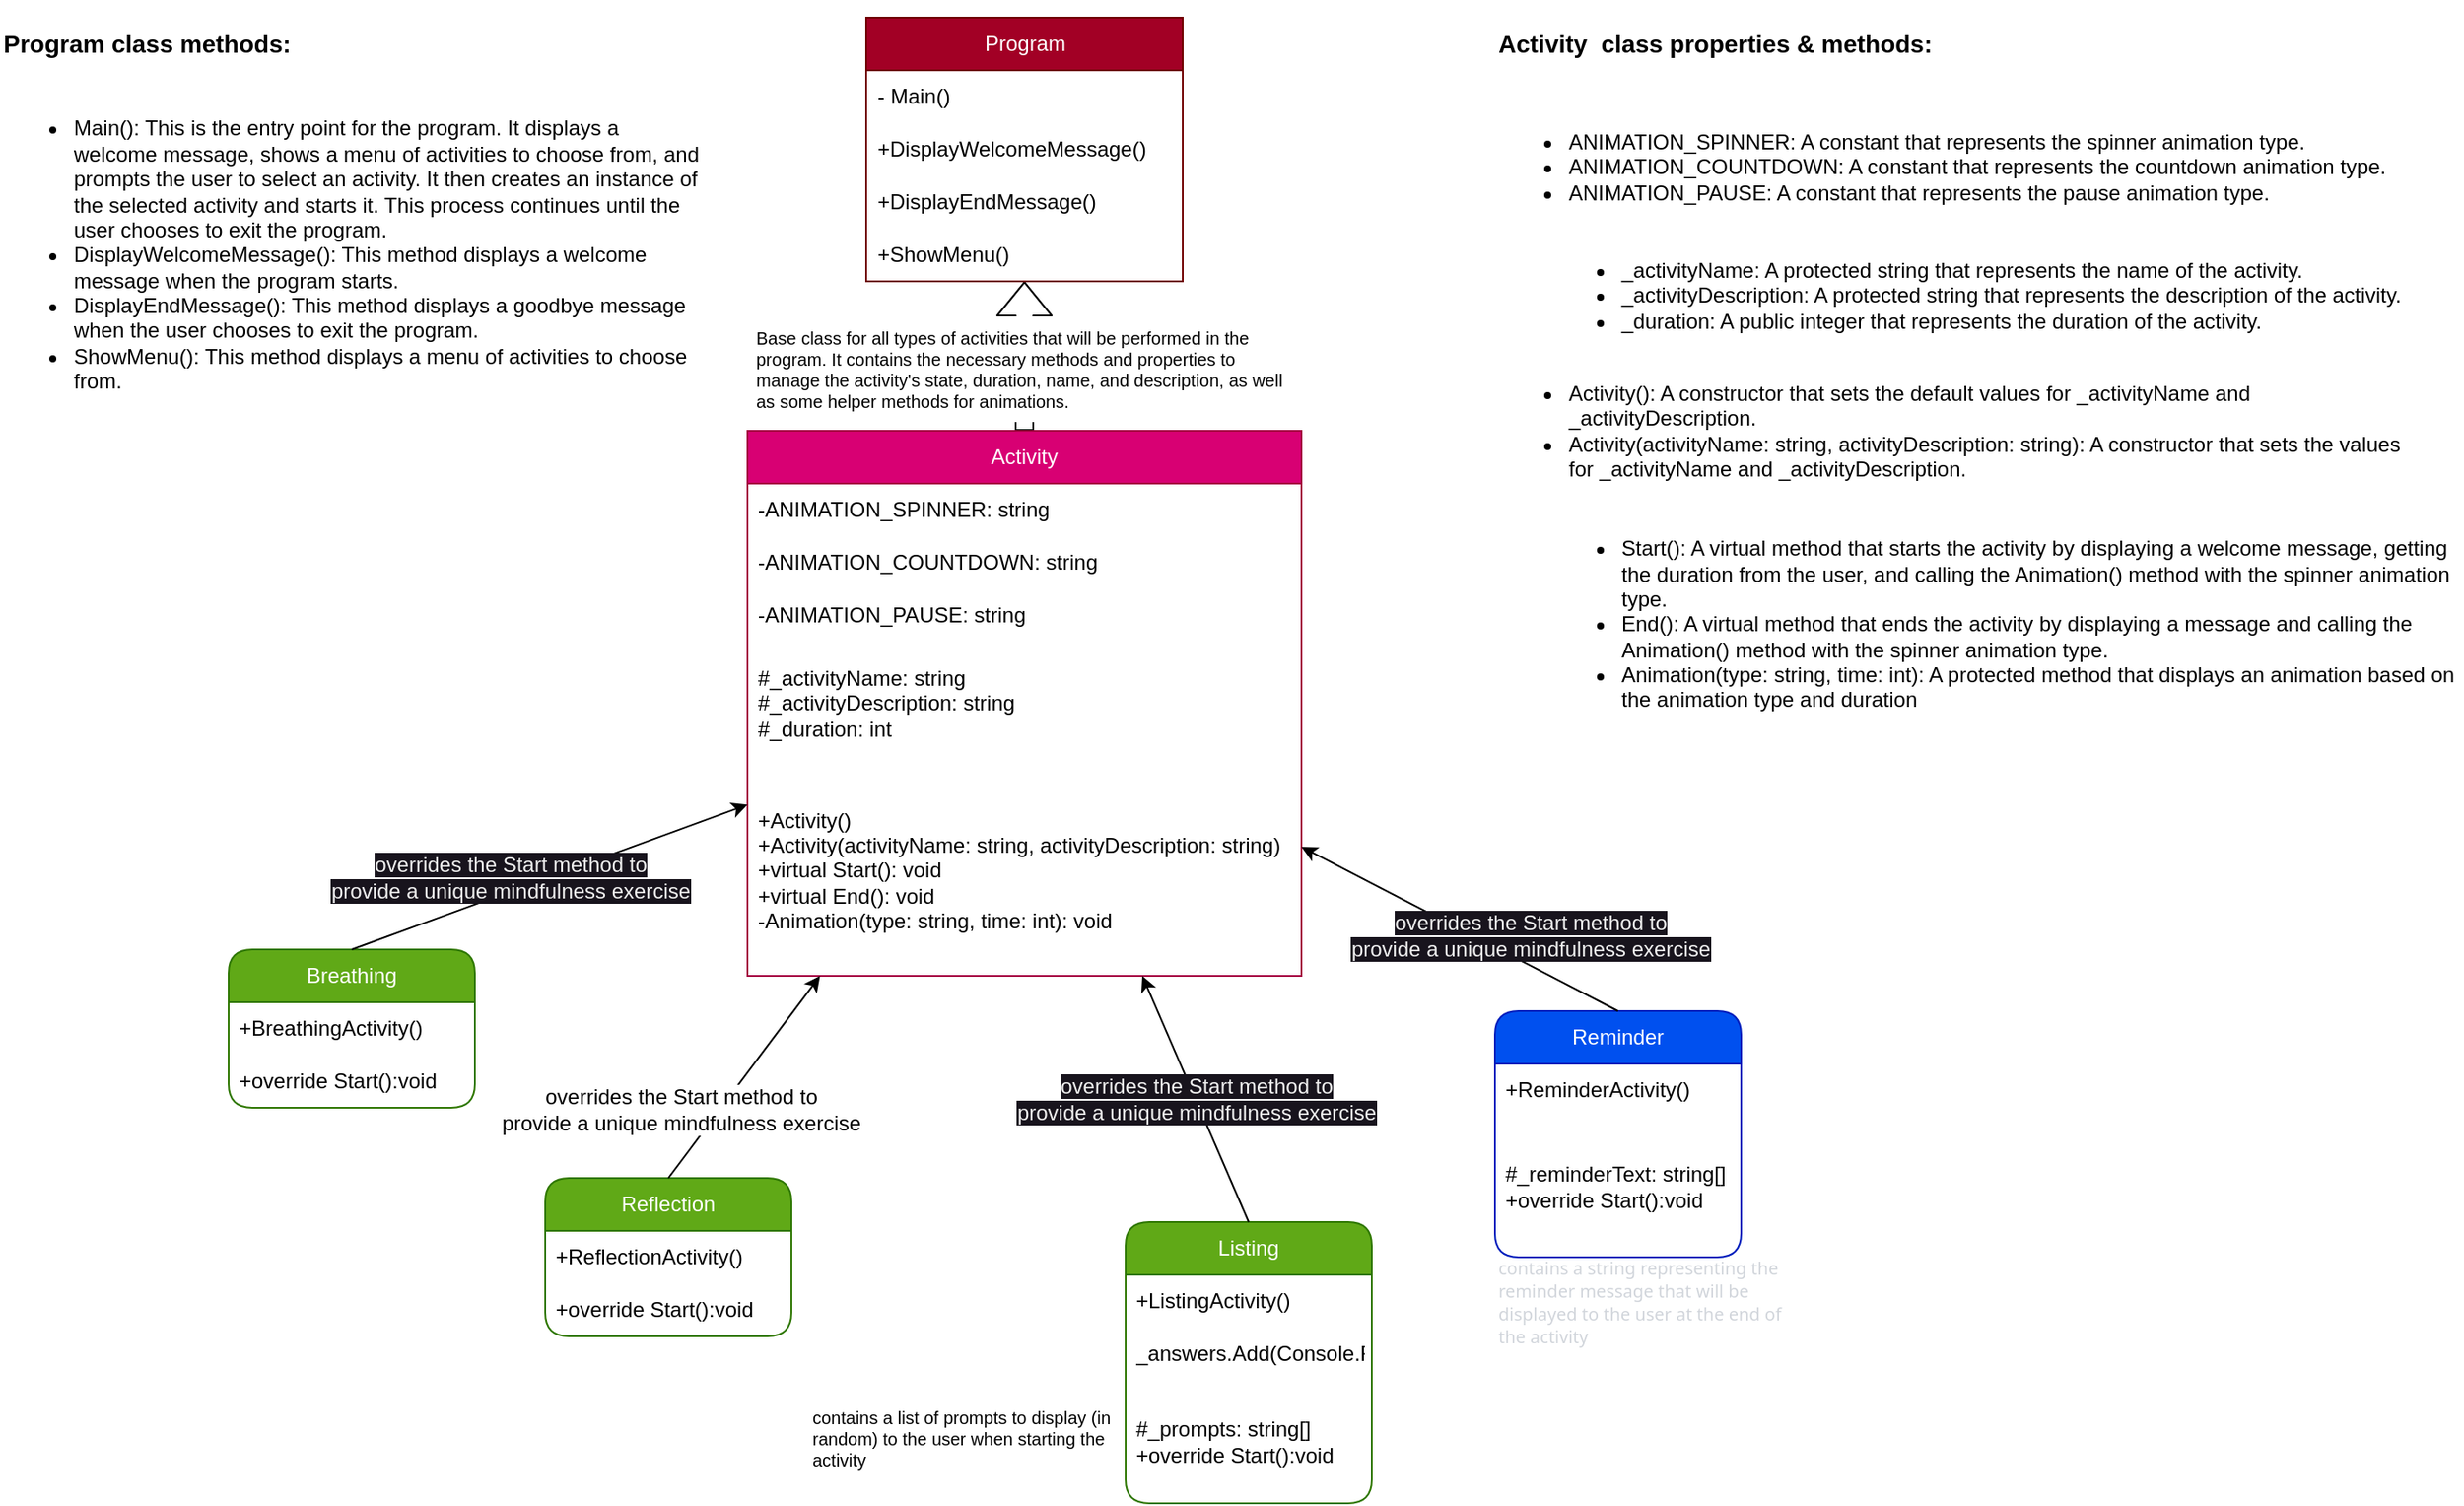<mxfile>
    <diagram id="5QnsYX2Mq9WzePtsXPqh" name="Page-1">
        <mxGraphModel dx="824" dy="706" grid="1" gridSize="10" guides="1" tooltips="1" connect="1" arrows="1" fold="1" page="1" pageScale="1" pageWidth="850" pageHeight="1100" math="0" shadow="0">
            <root>
                <mxCell id="0"/>
                <mxCell id="1" parent="0"/>
                <mxCell id="54" value="" style="shape=flexArrow;endArrow=classic;html=1;fontSize=12;" parent="1" source="6" target="10" edge="1">
                    <mxGeometry width="50" height="50" relative="1" as="geometry">
                        <mxPoint x="550" y="245" as="sourcePoint"/>
                        <mxPoint x="600" y="195" as="targetPoint"/>
                    </mxGeometry>
                </mxCell>
                <mxCell id="2" value="Breathing" style="swimlane;fontStyle=0;childLayout=stackLayout;horizontal=1;startSize=30;horizontalStack=0;resizeParent=1;resizeParentMax=0;resizeLast=0;collapsible=1;marginBottom=0;whiteSpace=wrap;html=1;swimlaneFillColor=default;rounded=1;fillColor=#60a917;fontColor=#ffffff;strokeColor=#2D7600;" parent="1" vertex="1">
                    <mxGeometry x="130" y="550" width="140" height="90" as="geometry"/>
                </mxCell>
                <mxCell id="3" value="+BreathingActivity()" style="text;strokeColor=none;fillColor=none;align=left;verticalAlign=middle;spacingLeft=4;spacingRight=4;overflow=hidden;points=[[0,0.5],[1,0.5]];portConstraint=eastwest;rotatable=0;whiteSpace=wrap;html=1;" parent="2" vertex="1">
                    <mxGeometry y="30" width="140" height="30" as="geometry"/>
                </mxCell>
                <mxCell id="4" value="+override Start():void&amp;nbsp;" style="text;strokeColor=none;fillColor=none;align=left;verticalAlign=middle;spacingLeft=4;spacingRight=4;overflow=hidden;points=[[0,0.5],[1,0.5]];portConstraint=eastwest;rotatable=0;whiteSpace=wrap;html=1;" parent="2" vertex="1">
                    <mxGeometry y="60" width="140" height="30" as="geometry"/>
                </mxCell>
                <mxCell id="6" value="Activity" style="swimlane;fontStyle=0;childLayout=stackLayout;horizontal=1;startSize=30;horizontalStack=0;resizeParent=1;resizeParentMax=0;resizeLast=0;collapsible=1;marginBottom=0;whiteSpace=wrap;html=1;swimlaneFillColor=default;fillColor=#d80073;fontColor=#ffffff;strokeColor=#A50040;" parent="1" vertex="1">
                    <mxGeometry x="425" y="255" width="315" height="310" as="geometry"/>
                </mxCell>
                <mxCell id="7" value="-ANIMATION_SPINNER: string&amp;nbsp;" style="text;strokeColor=none;fillColor=none;align=left;verticalAlign=middle;spacingLeft=4;spacingRight=4;overflow=hidden;points=[[0,0.5],[1,0.5]];portConstraint=eastwest;rotatable=0;whiteSpace=wrap;html=1;" parent="6" vertex="1">
                    <mxGeometry y="30" width="315" height="30" as="geometry"/>
                </mxCell>
                <mxCell id="8" value="-ANIMATION_COUNTDOWN: string" style="text;strokeColor=none;fillColor=none;align=left;verticalAlign=middle;spacingLeft=4;spacingRight=4;overflow=hidden;points=[[0,0.5],[1,0.5]];portConstraint=eastwest;rotatable=0;whiteSpace=wrap;html=1;" parent="6" vertex="1">
                    <mxGeometry y="60" width="315" height="30" as="geometry"/>
                </mxCell>
                <mxCell id="9" value="-ANIMATION_PAUSE: string" style="text;strokeColor=none;fillColor=none;align=left;verticalAlign=middle;spacingLeft=4;spacingRight=4;overflow=hidden;points=[[0,0.5],[1,0.5]];portConstraint=eastwest;rotatable=0;whiteSpace=wrap;html=1;" parent="6" vertex="1">
                    <mxGeometry y="90" width="315" height="30" as="geometry"/>
                </mxCell>
                <mxCell id="28" value="#_activityName: string&lt;br&gt;#_activityDescription: string&lt;br&gt;#_duration: int" style="text;strokeColor=none;fillColor=none;align=left;verticalAlign=middle;spacingLeft=4;spacingRight=4;overflow=hidden;points=[[0,0.5],[1,0.5]];portConstraint=eastwest;rotatable=0;whiteSpace=wrap;html=1;" parent="6" vertex="1">
                    <mxGeometry y="120" width="315" height="70" as="geometry"/>
                </mxCell>
                <mxCell id="29" value="&lt;div&gt;+Activity()&lt;/div&gt;&lt;div&gt;+Activity(activityName: string, activityDescription: string)&lt;/div&gt;&lt;div&gt;+virtual Start(): void&amp;nbsp; &amp;nbsp; &amp;nbsp; &amp;nbsp; &amp;nbsp; &amp;nbsp;&lt;/div&gt;&lt;div&gt;+virtual End(): void&lt;/div&gt;&lt;div&gt;-Animation(type: string, time: int): void&amp;nbsp;&lt;/div&gt;" style="text;strokeColor=none;fillColor=none;align=left;verticalAlign=middle;spacingLeft=4;spacingRight=4;overflow=hidden;points=[[0,0.5],[1,0.5]];portConstraint=eastwest;rotatable=0;whiteSpace=wrap;html=1;" parent="6" vertex="1">
                    <mxGeometry y="190" width="315" height="120" as="geometry"/>
                </mxCell>
                <mxCell id="10" value="Program" style="swimlane;fontStyle=0;childLayout=stackLayout;horizontal=1;startSize=30;horizontalStack=0;resizeParent=1;resizeParentMax=0;resizeLast=0;collapsible=1;marginBottom=0;whiteSpace=wrap;html=1;swimlaneFillColor=default;fillColor=#a20025;fontColor=#ffffff;strokeColor=#6F0000;" parent="1" vertex="1">
                    <mxGeometry x="492.5" y="20" width="180" height="150" as="geometry"/>
                </mxCell>
                <mxCell id="30" value="- Main()" style="text;strokeColor=none;fillColor=none;align=left;verticalAlign=middle;spacingLeft=4;spacingRight=4;overflow=hidden;points=[[0,0.5],[1,0.5]];portConstraint=eastwest;rotatable=0;whiteSpace=wrap;html=1;" parent="10" vertex="1">
                    <mxGeometry y="30" width="180" height="30" as="geometry"/>
                </mxCell>
                <mxCell id="11" value="+DisplayWelcomeMessage()" style="text;strokeColor=none;fillColor=none;align=left;verticalAlign=middle;spacingLeft=4;spacingRight=4;overflow=hidden;points=[[0,0.5],[1,0.5]];portConstraint=eastwest;rotatable=0;whiteSpace=wrap;html=1;" parent="10" vertex="1">
                    <mxGeometry y="60" width="180" height="30" as="geometry"/>
                </mxCell>
                <mxCell id="12" value="+DisplayEndMessage()" style="text;strokeColor=none;fillColor=none;align=left;verticalAlign=middle;spacingLeft=4;spacingRight=4;overflow=hidden;points=[[0,0.5],[1,0.5]];portConstraint=eastwest;rotatable=0;whiteSpace=wrap;html=1;" parent="10" vertex="1">
                    <mxGeometry y="90" width="180" height="30" as="geometry"/>
                </mxCell>
                <mxCell id="13" value="+ShowMenu()&amp;nbsp;" style="text;strokeColor=none;fillColor=none;align=left;verticalAlign=middle;spacingLeft=4;spacingRight=4;overflow=hidden;points=[[0,0.5],[1,0.5]];portConstraint=eastwest;rotatable=0;whiteSpace=wrap;html=1;" parent="10" vertex="1">
                    <mxGeometry y="120" width="180" height="30" as="geometry"/>
                </mxCell>
                <mxCell id="14" value="Reflection" style="swimlane;fontStyle=0;childLayout=stackLayout;horizontal=1;startSize=30;horizontalStack=0;resizeParent=1;resizeParentMax=0;resizeLast=0;collapsible=1;marginBottom=0;whiteSpace=wrap;html=1;swimlaneFillColor=default;rounded=1;fillColor=#60a917;fontColor=#ffffff;strokeColor=#2D7600;" parent="1" vertex="1">
                    <mxGeometry x="310" y="680" width="140" height="90" as="geometry"/>
                </mxCell>
                <mxCell id="15" value="+ReflectionActivity()" style="text;strokeColor=none;fillColor=none;align=left;verticalAlign=middle;spacingLeft=4;spacingRight=4;overflow=hidden;points=[[0,0.5],[1,0.5]];portConstraint=eastwest;rotatable=0;whiteSpace=wrap;html=1;" parent="14" vertex="1">
                    <mxGeometry y="30" width="140" height="30" as="geometry"/>
                </mxCell>
                <mxCell id="16" value="+override Start():void" style="text;strokeColor=none;fillColor=none;align=left;verticalAlign=middle;spacingLeft=4;spacingRight=4;overflow=hidden;points=[[0,0.5],[1,0.5]];portConstraint=eastwest;rotatable=0;whiteSpace=wrap;html=1;" parent="14" vertex="1">
                    <mxGeometry y="60" width="140" height="30" as="geometry"/>
                </mxCell>
                <mxCell id="18" value="Listing" style="swimlane;fontStyle=0;childLayout=stackLayout;horizontal=1;startSize=30;horizontalStack=0;resizeParent=1;resizeParentMax=0;resizeLast=0;collapsible=1;marginBottom=0;whiteSpace=wrap;html=1;swimlaneFillColor=default;rounded=1;fillColor=#60a917;fontColor=#ffffff;strokeColor=#2D7600;" parent="1" vertex="1">
                    <mxGeometry x="640" y="705" width="140" height="160" as="geometry"/>
                </mxCell>
                <mxCell id="19" value="+ListingActivity()" style="text;strokeColor=none;fillColor=none;align=left;verticalAlign=middle;spacingLeft=4;spacingRight=4;overflow=hidden;points=[[0,0.5],[1,0.5]];portConstraint=eastwest;rotatable=0;whiteSpace=wrap;html=1;" parent="18" vertex="1">
                    <mxGeometry y="30" width="140" height="30" as="geometry"/>
                </mxCell>
                <mxCell id="55" value="_answers.Add(Console.ReadLine())" style="text;strokeColor=none;fillColor=none;align=left;verticalAlign=middle;spacingLeft=4;spacingRight=4;overflow=hidden;points=[[0,0.5],[1,0.5]];portConstraint=eastwest;rotatable=0;whiteSpace=wrap;html=1;" vertex="1" parent="18">
                    <mxGeometry y="60" width="140" height="30" as="geometry"/>
                </mxCell>
                <mxCell id="46" value="&lt;div&gt;#_prompts: string[]&lt;br&gt;&lt;/div&gt;&lt;div&gt;+override Start():void&lt;/div&gt;" style="text;strokeColor=none;fillColor=none;align=left;verticalAlign=middle;spacingLeft=4;spacingRight=4;overflow=hidden;points=[[0,0.5],[1,0.5]];portConstraint=eastwest;rotatable=0;whiteSpace=wrap;html=1;" parent="18" vertex="1">
                    <mxGeometry y="90" width="140" height="70" as="geometry"/>
                </mxCell>
                <mxCell id="22" value="Reminder" style="swimlane;fontStyle=0;childLayout=stackLayout;horizontal=1;startSize=30;horizontalStack=0;resizeParent=1;resizeParentMax=0;resizeLast=0;collapsible=1;marginBottom=0;whiteSpace=wrap;html=1;rounded=1;shadow=0;glass=0;swimlaneFillColor=default;fillColor=#0050ef;fontColor=#ffffff;strokeColor=#001DBC;" parent="1" vertex="1">
                    <mxGeometry x="850" y="585" width="140" height="140" as="geometry"/>
                </mxCell>
                <mxCell id="23" value="+ReminderActivity()" style="text;strokeColor=none;fillColor=none;align=left;verticalAlign=middle;spacingLeft=4;spacingRight=4;overflow=hidden;points=[[0,0.5],[1,0.5]];portConstraint=eastwest;rotatable=0;whiteSpace=wrap;html=1;" parent="22" vertex="1">
                    <mxGeometry y="30" width="140" height="30" as="geometry"/>
                </mxCell>
                <mxCell id="24" value="#_reminderText: string[]&lt;br&gt;+override Start():void" style="text;strokeColor=none;fillColor=none;align=left;verticalAlign=middle;spacingLeft=4;spacingRight=4;overflow=hidden;points=[[0,0.5],[1,0.5]];portConstraint=eastwest;rotatable=0;whiteSpace=wrap;html=1;" parent="22" vertex="1">
                    <mxGeometry y="60" width="140" height="80" as="geometry"/>
                </mxCell>
                <mxCell id="31" value="&lt;font face=&quot;Söhne, ui-sans-serif, system-ui, -apple-system, Segoe UI, Roboto, Ubuntu, Cantarell, Noto Sans, sans-serif, Helvetica Neue, Arial, Apple Color Emoji, Segoe UI Emoji, Segoe UI Symbol, Noto Color Emoji&quot; color=&quot;#d1d5db&quot;&gt;contains a string representing the reminder message that will be displayed to the user at the end of the activity&lt;/font&gt;" style="text;html=1;strokeColor=none;fillColor=none;align=left;verticalAlign=middle;whiteSpace=wrap;rounded=0;fontSize=10;" parent="1" vertex="1">
                    <mxGeometry x="850" y="720" width="180" height="60" as="geometry"/>
                </mxCell>
                <mxCell id="32" value="contains a list of prompts to display (in random) to the user when starting the activity" style="text;html=1;strokeColor=none;fillColor=none;align=left;verticalAlign=middle;whiteSpace=wrap;rounded=0;fontSize=10;" parent="1" vertex="1">
                    <mxGeometry x="460" y="800" width="180" height="55" as="geometry"/>
                </mxCell>
                <mxCell id="33" value="" style="endArrow=classic;html=1;fontSize=10;exitX=0.5;exitY=0;exitDx=0;exitDy=0;" parent="1" source="2" target="6" edge="1">
                    <mxGeometry relative="1" as="geometry">
                        <mxPoint x="200" y="560.0" as="sourcePoint"/>
                        <mxPoint x="170" y="445" as="targetPoint"/>
                    </mxGeometry>
                </mxCell>
                <mxCell id="34" value="&lt;span style=&quot;color: rgb(240, 240, 240); font-family: Helvetica; font-size: 12px; font-style: normal; font-variant-ligatures: normal; font-variant-caps: normal; font-weight: 400; letter-spacing: normal; orphans: 2; text-align: center; text-indent: 0px; text-transform: none; widows: 2; word-spacing: 0px; -webkit-text-stroke-width: 0px; background-color: rgb(24, 20, 29); text-decoration-thickness: initial; text-decoration-style: initial; text-decoration-color: initial; float: none; display: inline !important;&quot;&gt;overrides the Start method to&lt;/span&gt;&lt;br style=&quot;border-color: rgb(0, 0, 0); color: rgb(240, 240, 240); font-family: Helvetica; font-size: 12px; font-style: normal; font-variant-ligatures: normal; font-variant-caps: normal; font-weight: 400; letter-spacing: normal; orphans: 2; text-align: center; text-indent: 0px; text-transform: none; widows: 2; word-spacing: 0px; -webkit-text-stroke-width: 0px; text-decoration-thickness: initial; text-decoration-style: initial; text-decoration-color: initial;&quot;&gt;&lt;span style=&quot;color: rgb(240, 240, 240); font-family: Helvetica; font-size: 12px; font-style: normal; font-variant-ligatures: normal; font-variant-caps: normal; font-weight: 400; letter-spacing: normal; orphans: 2; text-align: center; text-indent: 0px; text-transform: none; widows: 2; word-spacing: 0px; -webkit-text-stroke-width: 0px; background-color: rgb(24, 20, 29); text-decoration-thickness: initial; text-decoration-style: initial; text-decoration-color: initial; float: none; display: inline !important;&quot;&gt;provide a unique mindfulness exercise&lt;/span&gt;" style="edgeLabel;resizable=0;html=1;align=center;verticalAlign=middle;fontSize=10;" parent="33" connectable="0" vertex="1">
                    <mxGeometry relative="1" as="geometry">
                        <mxPoint x="-23" as="offset"/>
                    </mxGeometry>
                </mxCell>
                <mxCell id="35" value="" style="endArrow=classic;html=1;fontSize=10;exitX=0.5;exitY=0;exitDx=0;exitDy=0;" parent="1" source="14" target="6" edge="1">
                    <mxGeometry relative="1" as="geometry">
                        <mxPoint x="180" y="565" as="sourcePoint"/>
                        <mxPoint x="280" y="565" as="targetPoint"/>
                    </mxGeometry>
                </mxCell>
                <mxCell id="36" value="&lt;span style=&quot;font-size: 12px;&quot;&gt;overrides the Start method to&lt;/span&gt;&lt;br style=&quot;font-size: 12px;&quot;&gt;&lt;span style=&quot;font-size: 12px;&quot;&gt;provide a unique mindfulness exercise&lt;/span&gt;" style="edgeLabel;resizable=0;html=1;align=center;verticalAlign=middle;fontSize=10;" parent="35" connectable="0" vertex="1">
                    <mxGeometry relative="1" as="geometry">
                        <mxPoint x="-36" y="18" as="offset"/>
                    </mxGeometry>
                </mxCell>
                <mxCell id="37" value="" style="endArrow=classic;html=1;fontSize=10;exitX=0.5;exitY=0;exitDx=0;exitDy=0;" parent="1" source="18" target="6" edge="1">
                    <mxGeometry relative="1" as="geometry">
                        <mxPoint x="775" y="725.0" as="sourcePoint"/>
                        <mxPoint x="280" y="565" as="targetPoint"/>
                    </mxGeometry>
                </mxCell>
                <mxCell id="38" value="&lt;span style=&quot;color: rgb(240, 240, 240); font-family: Helvetica; font-size: 12px; font-style: normal; font-variant-ligatures: normal; font-variant-caps: normal; font-weight: 400; letter-spacing: normal; orphans: 2; text-align: center; text-indent: 0px; text-transform: none; widows: 2; word-spacing: 0px; -webkit-text-stroke-width: 0px; background-color: rgb(24, 20, 29); text-decoration-thickness: initial; text-decoration-style: initial; text-decoration-color: initial; float: none; display: inline !important;&quot;&gt;overrides the Start method to &lt;br&gt;provide a unique mindfulness exercise&lt;/span&gt;" style="edgeLabel;resizable=0;html=1;align=center;verticalAlign=middle;fontSize=10;" parent="37" connectable="0" vertex="1">
                    <mxGeometry relative="1" as="geometry"/>
                </mxCell>
                <mxCell id="39" value="" style="endArrow=classic;html=1;fontSize=10;exitX=0.5;exitY=0;exitDx=0;exitDy=0;" parent="1" source="22" target="6" edge="1">
                    <mxGeometry relative="1" as="geometry">
                        <mxPoint x="180" y="565" as="sourcePoint"/>
                        <mxPoint x="280" y="565" as="targetPoint"/>
                    </mxGeometry>
                </mxCell>
                <mxCell id="40" value="&lt;span style=&quot;color: rgb(240, 240, 240); font-family: Helvetica; font-size: 12px; font-style: normal; font-variant-ligatures: normal; font-variant-caps: normal; font-weight: 400; letter-spacing: normal; orphans: 2; text-align: center; text-indent: 0px; text-transform: none; widows: 2; word-spacing: 0px; -webkit-text-stroke-width: 0px; background-color: rgb(24, 20, 29); text-decoration-thickness: initial; text-decoration-style: initial; text-decoration-color: initial; float: none; display: inline !important;&quot;&gt;overrides the Start method to&lt;/span&gt;&lt;br style=&quot;border-color: rgb(0, 0, 0); color: rgb(240, 240, 240); font-family: Helvetica; font-size: 12px; font-style: normal; font-variant-ligatures: normal; font-variant-caps: normal; font-weight: 400; letter-spacing: normal; orphans: 2; text-align: center; text-indent: 0px; text-transform: none; widows: 2; word-spacing: 0px; -webkit-text-stroke-width: 0px; text-decoration-thickness: initial; text-decoration-style: initial; text-decoration-color: initial;&quot;&gt;&lt;span style=&quot;color: rgb(240, 240, 240); font-family: Helvetica; font-size: 12px; font-style: normal; font-variant-ligatures: normal; font-variant-caps: normal; font-weight: 400; letter-spacing: normal; orphans: 2; text-align: center; text-indent: 0px; text-transform: none; widows: 2; word-spacing: 0px; -webkit-text-stroke-width: 0px; background-color: rgb(24, 20, 29); text-decoration-thickness: initial; text-decoration-style: initial; text-decoration-color: initial; float: none; display: inline !important;&quot;&gt;provide a unique mindfulness exercise&lt;/span&gt;" style="edgeLabel;resizable=0;html=1;align=center;verticalAlign=middle;fontSize=10;" parent="39" connectable="0" vertex="1">
                    <mxGeometry relative="1" as="geometry">
                        <mxPoint x="40" y="3" as="offset"/>
                    </mxGeometry>
                </mxCell>
                <mxCell id="41" value="Base class for all types of activities that will be performed in the program. It contains the necessary methods and properties to manage the activity's state, duration, name, and description, as well as some helper methods for animations." style="text;html=1;strokeColor=none;fillColor=default;align=left;verticalAlign=middle;whiteSpace=wrap;rounded=0;fontSize=10;" parent="1" vertex="1">
                    <mxGeometry x="427.5" y="190" width="310" height="60" as="geometry"/>
                </mxCell>
                <mxCell id="42" value="&lt;ul style=&quot;font-size: 12px;&quot;&gt;&lt;li&gt;ANIMATION_SPINNER: A constant that represents the spinner animation type.&lt;/li&gt;&lt;li&gt;ANIMATION_COUNTDOWN: A constant that represents the countdown animation type.&lt;/li&gt;&lt;li&gt;ANIMATION_PAUSE: A constant that represents the pause animation type.&lt;/li&gt;&lt;/ul&gt;" style="text;strokeColor=none;fillColor=default;html=1;whiteSpace=wrap;verticalAlign=middle;overflow=hidden;fontSize=10;" parent="1" vertex="1">
                    <mxGeometry x="850" y="60" width="520" height="90" as="geometry"/>
                </mxCell>
                <mxCell id="43" value="&lt;span style=&quot;font-size: 14px;&quot;&gt;&lt;font style=&quot;font-size: 14px;&quot;&gt;Activity&amp;nbsp; class properties &amp;amp; methods:&lt;/font&gt;&lt;/span&gt;" style="text;html=1;strokeColor=none;fillColor=default;align=left;verticalAlign=middle;whiteSpace=wrap;rounded=0;fontSize=14;fontStyle=1" parent="1" vertex="1">
                    <mxGeometry x="850" y="10" width="520" height="50" as="geometry"/>
                </mxCell>
                <mxCell id="44" value="&lt;ul style=&quot;font-size: 12px;&quot;&gt;&lt;li&gt;&lt;span style=&quot;background-color: initial;&quot;&gt;Main(): This is the entry point for the program. It displays a welcome message, shows a menu of activities to choose from, and prompts the user to select an activity. It then creates an instance of the selected activity and starts it. This process continues until the user chooses to exit the program.&lt;/span&gt;&lt;br&gt;&lt;/li&gt;&lt;li&gt;DisplayWelcomeMessage(): This method displays a welcome message when the program starts.&lt;/li&gt;&lt;li&gt;DisplayEndMessage(): This method displays a goodbye message when the user chooses to exit the program.&lt;/li&gt;&lt;li&gt;ShowMenu(): This method displays a menu of activities to choose from.&lt;/li&gt;&lt;/ul&gt;" style="text;strokeColor=none;fillColor=default;html=1;whiteSpace=wrap;verticalAlign=middle;overflow=hidden;fontSize=10;" parent="1" vertex="1">
                    <mxGeometry y="40" width="400" height="230" as="geometry"/>
                </mxCell>
                <mxCell id="45" value="&lt;span style=&quot;font-size: 14px;&quot;&gt;&lt;font style=&quot;font-size: 14px;&quot;&gt;Program class methods:&lt;/font&gt;&lt;/span&gt;" style="text;html=1;strokeColor=none;fillColor=default;align=left;verticalAlign=middle;whiteSpace=wrap;rounded=0;fontSize=14;fontStyle=1" parent="1" vertex="1">
                    <mxGeometry y="20" width="400" height="30" as="geometry"/>
                </mxCell>
                <mxCell id="48" value="&lt;ul&gt;&lt;li&gt;_activityName: A protected string that represents the name of the activity.&lt;/li&gt;&lt;li&gt;_activityDescription: A protected string that represents the description of the activity.&lt;/li&gt;&lt;li&gt;_duration: A public integer that represents the duration of the activity.&lt;/li&gt;&lt;/ul&gt;" style="text;strokeColor=none;fillColor=default;html=1;whiteSpace=wrap;verticalAlign=middle;overflow=hidden;rounded=1;shadow=0;glass=0;sketch=0;fontSize=12;" parent="1" vertex="1">
                    <mxGeometry x="880" y="135" width="520" height="85" as="geometry"/>
                </mxCell>
                <mxCell id="49" value="&lt;ul&gt;&lt;li&gt;Activity(): A constructor that sets the default values for _activityName and _activityDescription.&lt;/li&gt;&lt;li&gt;Activity(activityName: string, activityDescription: string): A constructor that sets the values for _activityName and _activityDescription.&lt;/li&gt;&lt;/ul&gt;" style="text;strokeColor=none;fillColor=default;html=1;whiteSpace=wrap;verticalAlign=middle;overflow=hidden;rounded=1;shadow=0;glass=0;sketch=0;fontSize=12;spacing=2;spacingTop=0;horizontal=1;" parent="1" vertex="1">
                    <mxGeometry x="850" y="210" width="520" height="90" as="geometry"/>
                </mxCell>
                <mxCell id="50" value="&lt;ul&gt;&lt;li&gt;Start(): A virtual method that starts the activity by displaying a welcome message, getting the duration from the user, and calling the Animation() method with the spinner animation type.&lt;/li&gt;&lt;li&gt;End(): A virtual method that ends the activity by displaying a message and calling the Animation() method with the spinner animation type.&lt;/li&gt;&lt;li&gt;Animation(type: string, time: int): A protected method that displays an animation based on the animation type and duration&lt;/li&gt;&lt;/ul&gt;" style="text;strokeColor=none;fillColor=default;html=1;whiteSpace=wrap;verticalAlign=middle;overflow=hidden;rounded=1;shadow=0;glass=0;fontSize=12;gradientColor=none;" parent="1" vertex="1">
                    <mxGeometry x="880" y="290" width="520" height="150" as="geometry"/>
                </mxCell>
            </root>
        </mxGraphModel>
    </diagram>
</mxfile>